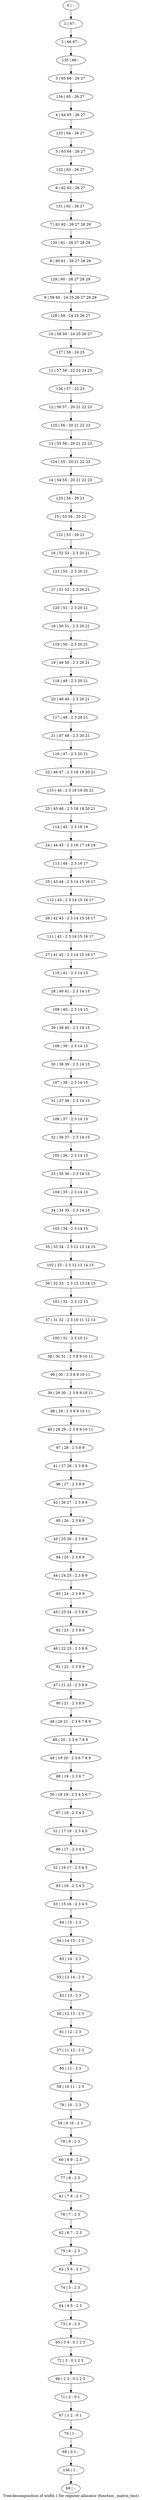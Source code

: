 digraph G {
graph [label="Tree-decomposition of width 1 for register allocator (function _matrix_test)"]
0[label="0 | : "];
1[label="1 | 67 : "];
2[label="2 | 66 67 : "];
3[label="3 | 65 66 : 26 27 "];
4[label="4 | 64 65 : 26 27 "];
5[label="5 | 63 64 : 26 27 "];
6[label="6 | 62 63 : 26 27 "];
7[label="7 | 61 62 : 26 27 28 29 "];
8[label="8 | 60 61 : 26 27 28 29 "];
9[label="9 | 59 60 : 24 25 26 27 28 29 "];
10[label="10 | 58 59 : 24 25 26 27 "];
11[label="11 | 57 58 : 22 23 24 25 "];
12[label="12 | 56 57 : 20 21 22 23 "];
13[label="13 | 55 56 : 20 21 22 23 "];
14[label="14 | 54 55 : 20 21 22 23 "];
15[label="15 | 53 54 : 20 21 "];
16[label="16 | 52 53 : 2 3 20 21 "];
17[label="17 | 51 52 : 2 3 20 21 "];
18[label="18 | 50 51 : 2 3 20 21 "];
19[label="19 | 49 50 : 2 3 20 21 "];
20[label="20 | 48 49 : 2 3 20 21 "];
21[label="21 | 47 48 : 2 3 20 21 "];
22[label="22 | 46 47 : 2 3 18 19 20 21 "];
23[label="23 | 45 46 : 2 3 18 19 20 21 "];
24[label="24 | 44 45 : 2 3 16 17 18 19 "];
25[label="25 | 43 44 : 2 3 14 15 16 17 "];
26[label="26 | 42 43 : 2 3 14 15 16 17 "];
27[label="27 | 41 42 : 2 3 14 15 16 17 "];
28[label="28 | 40 41 : 2 3 14 15 "];
29[label="29 | 39 40 : 2 3 14 15 "];
30[label="30 | 38 39 : 2 3 14 15 "];
31[label="31 | 37 38 : 2 3 14 15 "];
32[label="32 | 36 37 : 2 3 14 15 "];
33[label="33 | 35 36 : 2 3 14 15 "];
34[label="34 | 34 35 : 2 3 14 15 "];
35[label="35 | 33 34 : 2 3 12 13 14 15 "];
36[label="36 | 32 33 : 2 3 12 13 14 15 "];
37[label="37 | 31 32 : 2 3 10 11 12 13 "];
38[label="38 | 30 31 : 2 3 8 9 10 11 "];
39[label="39 | 29 30 : 2 3 8 9 10 11 "];
40[label="40 | 28 29 : 2 3 8 9 10 11 "];
41[label="41 | 27 28 : 2 3 8 9 "];
42[label="42 | 26 27 : 2 3 8 9 "];
43[label="43 | 25 26 : 2 3 8 9 "];
44[label="44 | 24 25 : 2 3 8 9 "];
45[label="45 | 23 24 : 2 3 8 9 "];
46[label="46 | 22 23 : 2 3 8 9 "];
47[label="47 | 21 22 : 2 3 8 9 "];
48[label="48 | 20 21 : 2 3 6 7 8 9 "];
49[label="49 | 19 20 : 2 3 6 7 8 9 "];
50[label="50 | 18 19 : 2 3 4 5 6 7 "];
51[label="51 | 17 18 : 2 3 4 5 "];
52[label="52 | 16 17 : 2 3 4 5 "];
53[label="53 | 15 16 : 2 3 4 5 "];
54[label="54 | 14 15 : 2 3 "];
55[label="55 | 13 14 : 2 3 "];
56[label="56 | 12 13 : 2 3 "];
57[label="57 | 11 12 : 2 3 "];
58[label="58 | 10 11 : 2 3 "];
59[label="59 | 9 10 : 2 3 "];
60[label="60 | 8 9 : 2 3 "];
61[label="61 | 7 8 : 2 3 "];
62[label="62 | 6 7 : 2 3 "];
63[label="63 | 5 6 : 2 3 "];
64[label="64 | 4 5 : 2 3 "];
65[label="65 | 3 4 : 0 1 2 3 "];
66[label="66 | 2 3 : 0 1 2 3 "];
67[label="67 | 1 2 : 0 1 "];
68[label="68 | 0 1 : "];
69[label="69 | : "];
70[label="70 | 1 : "];
71[label="71 | 2 : 0 1 "];
72[label="72 | 3 : 0 1 2 3 "];
73[label="73 | 4 : 2 3 "];
74[label="74 | 5 : 2 3 "];
75[label="75 | 6 : 2 3 "];
76[label="76 | 7 : 2 3 "];
77[label="77 | 8 : 2 3 "];
78[label="78 | 9 : 2 3 "];
79[label="79 | 10 : 2 3 "];
80[label="80 | 11 : 2 3 "];
81[label="81 | 12 : 2 3 "];
82[label="82 | 13 : 2 3 "];
83[label="83 | 14 : 2 3 "];
84[label="84 | 15 : 2 3 "];
85[label="85 | 16 : 2 3 4 5 "];
86[label="86 | 17 : 2 3 4 5 "];
87[label="87 | 18 : 2 3 4 5 "];
88[label="88 | 19 : 2 3 6 7 "];
89[label="89 | 20 : 2 3 6 7 8 9 "];
90[label="90 | 21 : 2 3 8 9 "];
91[label="91 | 22 : 2 3 8 9 "];
92[label="92 | 23 : 2 3 8 9 "];
93[label="93 | 24 : 2 3 8 9 "];
94[label="94 | 25 : 2 3 8 9 "];
95[label="95 | 26 : 2 3 8 9 "];
96[label="96 | 27 : 2 3 8 9 "];
97[label="97 | 28 : 2 3 8 9 "];
98[label="98 | 29 : 2 3 8 9 10 11 "];
99[label="99 | 30 : 2 3 8 9 10 11 "];
100[label="100 | 31 : 2 3 10 11 "];
101[label="101 | 32 : 2 3 12 13 "];
102[label="102 | 33 : 2 3 12 13 14 15 "];
103[label="103 | 34 : 2 3 14 15 "];
104[label="104 | 35 : 2 3 14 15 "];
105[label="105 | 36 : 2 3 14 15 "];
106[label="106 | 37 : 2 3 14 15 "];
107[label="107 | 38 : 2 3 14 15 "];
108[label="108 | 39 : 2 3 14 15 "];
109[label="109 | 40 : 2 3 14 15 "];
110[label="110 | 41 : 2 3 14 15 "];
111[label="111 | 42 : 2 3 14 15 16 17 "];
112[label="112 | 43 : 2 3 14 15 16 17 "];
113[label="113 | 44 : 2 3 16 17 "];
114[label="114 | 45 : 2 3 18 19 "];
115[label="115 | 46 : 2 3 18 19 20 21 "];
116[label="116 | 47 : 2 3 20 21 "];
117[label="117 | 48 : 2 3 20 21 "];
118[label="118 | 49 : 2 3 20 21 "];
119[label="119 | 50 : 2 3 20 21 "];
120[label="120 | 51 : 2 3 20 21 "];
121[label="121 | 52 : 2 3 20 21 "];
122[label="122 | 53 : 20 21 "];
123[label="123 | 54 : 20 21 "];
124[label="124 | 55 : 20 21 22 23 "];
125[label="125 | 56 : 20 21 22 23 "];
126[label="126 | 57 : 22 23 "];
127[label="127 | 58 : 24 25 "];
128[label="128 | 59 : 24 25 26 27 "];
129[label="129 | 60 : 26 27 28 29 "];
130[label="130 | 61 : 26 27 28 29 "];
131[label="131 | 62 : 26 27 "];
132[label="132 | 63 : 26 27 "];
133[label="133 | 64 : 26 27 "];
134[label="134 | 65 : 26 27 "];
135[label="135 | 66 : "];
136[label="136 | 1 : "];
0->1 ;
1->2 ;
70->68 ;
67->70 ;
71->67 ;
66->71 ;
72->66 ;
65->72 ;
73->65 ;
64->73 ;
74->64 ;
63->74 ;
75->63 ;
62->75 ;
76->62 ;
61->76 ;
77->61 ;
60->77 ;
78->60 ;
59->78 ;
79->59 ;
58->79 ;
80->58 ;
57->80 ;
81->57 ;
56->81 ;
82->56 ;
55->82 ;
83->55 ;
54->83 ;
84->54 ;
53->84 ;
85->53 ;
52->85 ;
86->52 ;
51->86 ;
87->51 ;
50->87 ;
88->50 ;
49->88 ;
89->49 ;
48->89 ;
90->48 ;
47->90 ;
91->47 ;
46->91 ;
92->46 ;
45->92 ;
93->45 ;
44->93 ;
94->44 ;
43->94 ;
95->43 ;
42->95 ;
96->42 ;
41->96 ;
97->41 ;
40->97 ;
98->40 ;
39->98 ;
99->39 ;
38->99 ;
100->38 ;
37->100 ;
101->37 ;
36->101 ;
102->36 ;
35->102 ;
103->35 ;
34->103 ;
104->34 ;
33->104 ;
105->33 ;
32->105 ;
106->32 ;
31->106 ;
107->31 ;
30->107 ;
108->30 ;
29->108 ;
109->29 ;
28->109 ;
110->28 ;
27->110 ;
111->27 ;
26->111 ;
112->26 ;
25->112 ;
113->25 ;
24->113 ;
114->24 ;
23->114 ;
115->23 ;
22->115 ;
116->22 ;
21->116 ;
117->21 ;
20->117 ;
118->20 ;
19->118 ;
119->19 ;
18->119 ;
120->18 ;
17->120 ;
121->17 ;
16->121 ;
122->16 ;
15->122 ;
123->15 ;
14->123 ;
124->14 ;
13->124 ;
125->13 ;
12->125 ;
126->12 ;
11->126 ;
127->11 ;
10->127 ;
128->10 ;
9->128 ;
129->9 ;
8->129 ;
130->8 ;
7->130 ;
131->7 ;
6->131 ;
132->6 ;
5->132 ;
133->5 ;
4->133 ;
134->4 ;
3->134 ;
135->3 ;
2->135 ;
136->69 ;
68->136 ;
}
